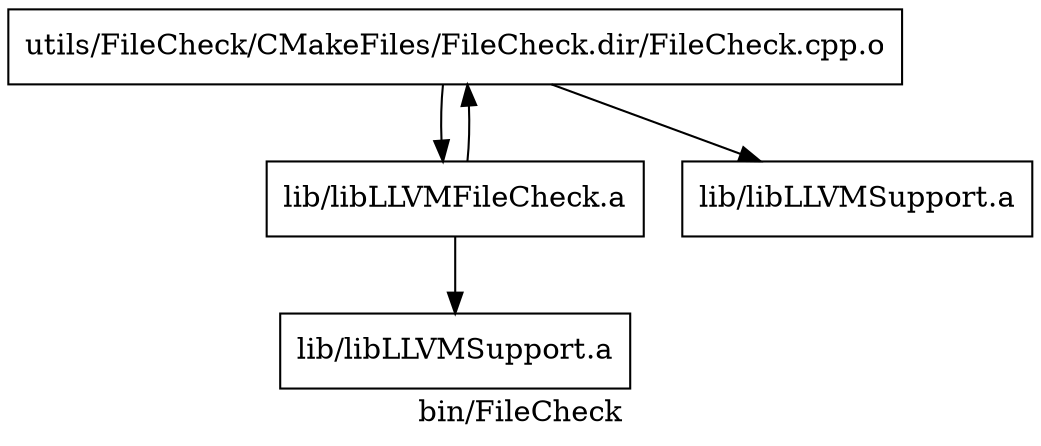 digraph "bin/FileCheck" {
	label="bin/FileCheck";

	Node0x56486431fab0 [shape=record,shape=record,label="{utils/FileCheck/CMakeFiles/FileCheck.dir/FileCheck.cpp.o}"];
	Node0x56486431fab0 -> Node0x56486431dd08;
	Node0x56486431fab0 -> Node0x56486431f6a0;
	Node0x56486431dd08 [shape=record,shape=record,label="{lib/libLLVMFileCheck.a}"];
	Node0x56486431dd08 -> Node0x56486431fab0;
	Node0x56486431dd08 -> Node0x56486431d7c0;
	Node0x56486431f6a0 [shape=record,shape=record,label="{lib/libLLVMSupport.a}"];
	Node0x56486431d7c0 [shape=record,shape=record,label="{lib/libLLVMSupport.a}"];
}
